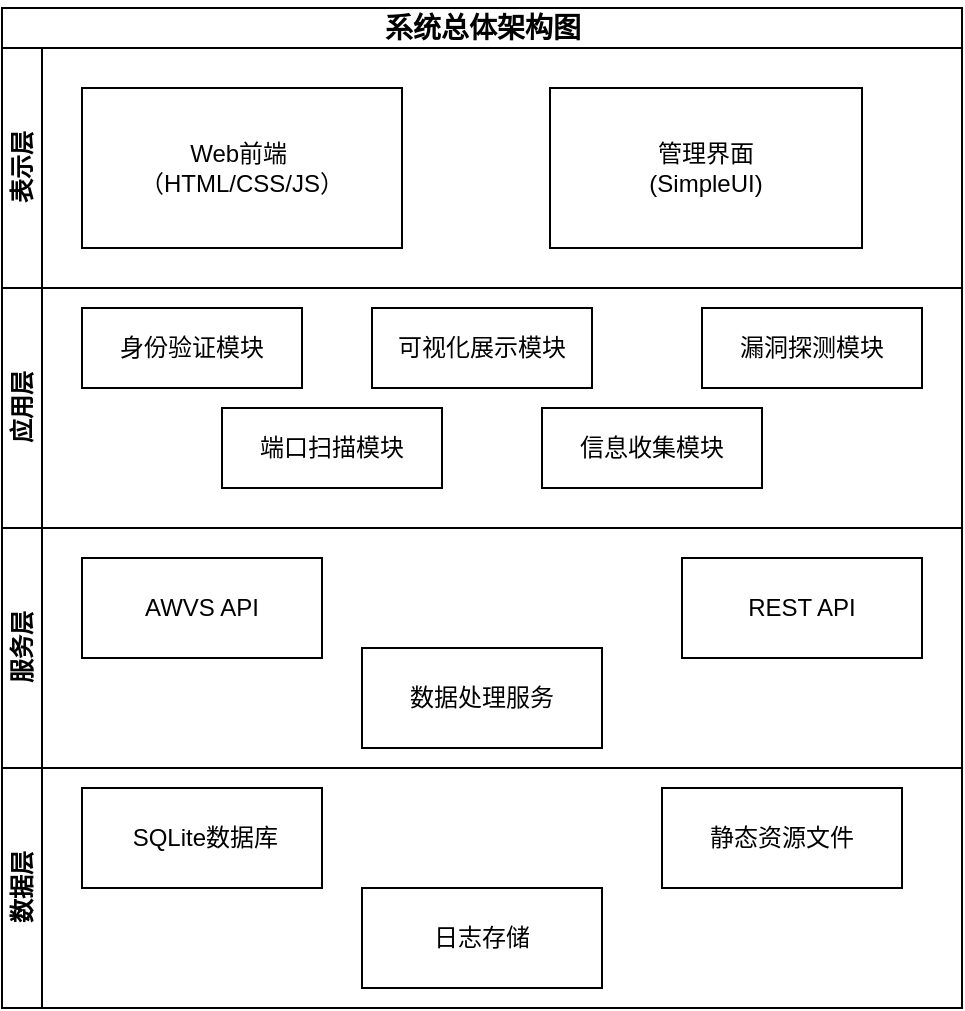<mxfile version="26.2.14">
  <diagram id="prtHgNgQTEPvFCAcTncT" name="Page-1">
    <mxGraphModel dx="872" dy="1790" grid="1" gridSize="10" guides="1" tooltips="1" connect="1" arrows="1" fold="1" page="1" pageScale="1" pageWidth="827" pageHeight="1169" math="0" shadow="0">
      <root>
        <mxCell id="0" />
        <mxCell id="1" parent="0" />
        <mxCell id="pPMCe3-cTSx6Zwr6l8Ok-11" value="&lt;div style=&quot;line-height: 220%;&quot;&gt;&lt;font style=&quot;font-size: 14px;&quot;&gt;系统总体架构图&lt;/font&gt;&lt;/div&gt;" style="swimlane;childLayout=stackLayout;resizeParent=1;resizeParentMax=0;horizontal=1;startSize=20;horizontalStack=0;html=1;" vertex="1" parent="1">
          <mxGeometry x="150" y="-220" width="480" height="500" as="geometry" />
        </mxCell>
        <mxCell id="pPMCe3-cTSx6Zwr6l8Ok-12" value="表示层" style="swimlane;startSize=20;horizontal=0;html=1;" vertex="1" parent="pPMCe3-cTSx6Zwr6l8Ok-11">
          <mxGeometry y="20" width="480" height="120" as="geometry" />
        </mxCell>
        <mxCell id="pPMCe3-cTSx6Zwr6l8Ok-16" value="Web前端&amp;nbsp;&lt;br&gt;（HTML/CSS/JS）" style="rounded=0;whiteSpace=wrap;html=1;" vertex="1" parent="pPMCe3-cTSx6Zwr6l8Ok-12">
          <mxGeometry x="40" y="20" width="160" height="80" as="geometry" />
        </mxCell>
        <mxCell id="pPMCe3-cTSx6Zwr6l8Ok-19" value="管理界面&lt;div&gt;(SimpleUI)&lt;/div&gt;" style="rounded=0;whiteSpace=wrap;html=1;" vertex="1" parent="pPMCe3-cTSx6Zwr6l8Ok-12">
          <mxGeometry x="274" y="20" width="156" height="80" as="geometry" />
        </mxCell>
        <mxCell id="pPMCe3-cTSx6Zwr6l8Ok-13" value="应用层" style="swimlane;startSize=20;horizontal=0;html=1;" vertex="1" parent="pPMCe3-cTSx6Zwr6l8Ok-11">
          <mxGeometry y="140" width="480" height="120" as="geometry" />
        </mxCell>
        <mxCell id="pPMCe3-cTSx6Zwr6l8Ok-20" value="身份验证模块" style="rounded=0;whiteSpace=wrap;html=1;" vertex="1" parent="pPMCe3-cTSx6Zwr6l8Ok-13">
          <mxGeometry x="40" y="10" width="110" height="40" as="geometry" />
        </mxCell>
        <mxCell id="pPMCe3-cTSx6Zwr6l8Ok-24" value="可视化展示模块" style="rounded=0;whiteSpace=wrap;html=1;" vertex="1" parent="pPMCe3-cTSx6Zwr6l8Ok-13">
          <mxGeometry x="185" y="10" width="110" height="40" as="geometry" />
        </mxCell>
        <mxCell id="pPMCe3-cTSx6Zwr6l8Ok-23" value="漏洞探测模块" style="rounded=0;whiteSpace=wrap;html=1;" vertex="1" parent="pPMCe3-cTSx6Zwr6l8Ok-13">
          <mxGeometry x="350" y="10" width="110" height="40" as="geometry" />
        </mxCell>
        <mxCell id="pPMCe3-cTSx6Zwr6l8Ok-22" value="信息收集模块" style="rounded=0;whiteSpace=wrap;html=1;" vertex="1" parent="pPMCe3-cTSx6Zwr6l8Ok-13">
          <mxGeometry x="270" y="60" width="110" height="40" as="geometry" />
        </mxCell>
        <mxCell id="pPMCe3-cTSx6Zwr6l8Ok-25" value="端口扫描模块" style="rounded=0;whiteSpace=wrap;html=1;" vertex="1" parent="pPMCe3-cTSx6Zwr6l8Ok-13">
          <mxGeometry x="110" y="60" width="110" height="40" as="geometry" />
        </mxCell>
        <mxCell id="pPMCe3-cTSx6Zwr6l8Ok-14" value="服务层" style="swimlane;startSize=20;horizontal=0;html=1;" vertex="1" parent="pPMCe3-cTSx6Zwr6l8Ok-11">
          <mxGeometry y="260" width="480" height="120" as="geometry" />
        </mxCell>
        <mxCell id="pPMCe3-cTSx6Zwr6l8Ok-27" value="AWVS API" style="rounded=0;whiteSpace=wrap;html=1;" vertex="1" parent="pPMCe3-cTSx6Zwr6l8Ok-14">
          <mxGeometry x="40" y="15" width="120" height="50" as="geometry" />
        </mxCell>
        <mxCell id="pPMCe3-cTSx6Zwr6l8Ok-28" value="REST API" style="rounded=0;whiteSpace=wrap;html=1;" vertex="1" parent="pPMCe3-cTSx6Zwr6l8Ok-14">
          <mxGeometry x="340" y="15" width="120" height="50" as="geometry" />
        </mxCell>
        <mxCell id="pPMCe3-cTSx6Zwr6l8Ok-29" value="数据处理服务" style="rounded=0;whiteSpace=wrap;html=1;" vertex="1" parent="pPMCe3-cTSx6Zwr6l8Ok-14">
          <mxGeometry x="180" y="60" width="120" height="50" as="geometry" />
        </mxCell>
        <mxCell id="pPMCe3-cTSx6Zwr6l8Ok-26" value="数据层" style="swimlane;startSize=20;horizontal=0;html=1;" vertex="1" parent="pPMCe3-cTSx6Zwr6l8Ok-11">
          <mxGeometry y="380" width="480" height="120" as="geometry" />
        </mxCell>
        <mxCell id="pPMCe3-cTSx6Zwr6l8Ok-30" value="&amp;nbsp;SQLite数据库" style="rounded=0;whiteSpace=wrap;html=1;" vertex="1" parent="pPMCe3-cTSx6Zwr6l8Ok-26">
          <mxGeometry x="40" y="10" width="120" height="50" as="geometry" />
        </mxCell>
        <mxCell id="pPMCe3-cTSx6Zwr6l8Ok-32" value="静态资源文件" style="rounded=0;whiteSpace=wrap;html=1;" vertex="1" parent="pPMCe3-cTSx6Zwr6l8Ok-26">
          <mxGeometry x="330" y="10" width="120" height="50" as="geometry" />
        </mxCell>
        <mxCell id="pPMCe3-cTSx6Zwr6l8Ok-33" value="日志存储" style="rounded=0;whiteSpace=wrap;html=1;" vertex="1" parent="pPMCe3-cTSx6Zwr6l8Ok-26">
          <mxGeometry x="180" y="60" width="120" height="50" as="geometry" />
        </mxCell>
      </root>
    </mxGraphModel>
  </diagram>
</mxfile>
